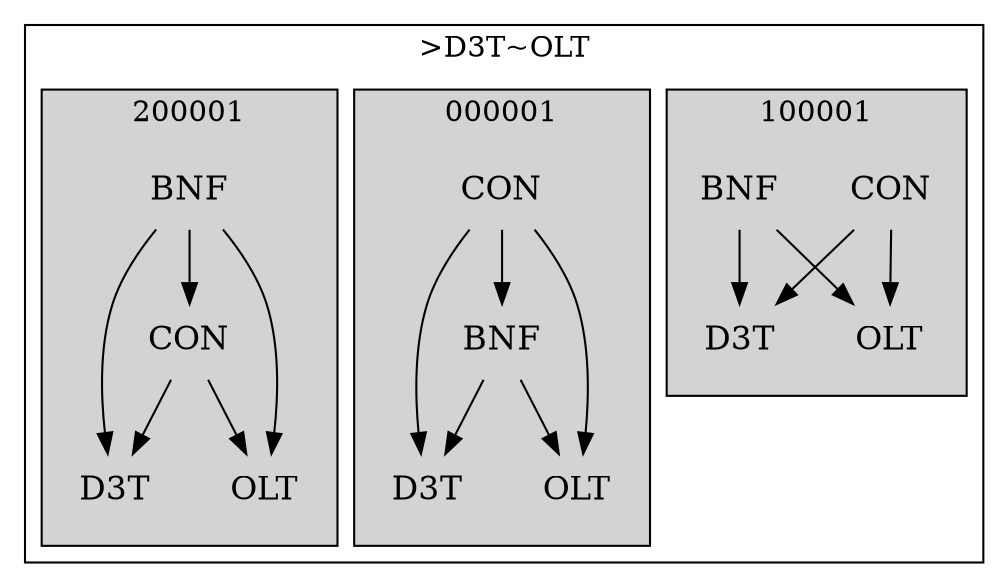 strict digraph FirstlevelCluster {
	labelloc = "t";
	compound = false;
	subgraph cluster_0 {
	label= ">D3T~OLT";
		subgraph	cluster_2 {
		label = "100001";
			style = filled;
			node	[label = CON, shape = plaintext, fontsize = 16] CON2;
			node	[label = BNF, shape = plaintext, fontsize = 16] BNF2;
			node	[label = D3T, shape = plaintext, fontsize = 16] D3T2;
			node	[label = OLT, shape = plaintext, fontsize = 16] OLT2;
			CON2->D3T2;CON2->OLT2;BNF2->D3T2;BNF2->OLT2;			}
		subgraph	cluster_3 {
		label = "000001";
			style = filled;
			node	[label = CON, shape = plaintext, fontsize = 16] CON3;
			node	[label = BNF, shape = plaintext, fontsize = 16] BNF3;
			node	[label = D3T, shape = plaintext, fontsize = 16] D3T3;
			node	[label = OLT, shape = plaintext, fontsize = 16] OLT3;
			CON3->BNF3;CON3->D3T3;CON3->OLT3;BNF3->D3T3;BNF3->OLT3;			}
		subgraph	cluster_4 {
		label = "200001";
			style = filled;
			node	[label = CON, shape = plaintext, fontsize = 16] CON4;
			node	[label = BNF, shape = plaintext, fontsize = 16] BNF4;
			node	[label = D3T, shape = plaintext, fontsize = 16] D3T4;
			node	[label = OLT, shape = plaintext, fontsize = 16] OLT4;
			CON4->D3T4;CON4->OLT4;BNF4->CON4;BNF4->D3T4;BNF4->OLT4;			}
}}